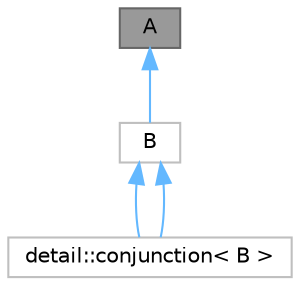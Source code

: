 digraph "A"
{
 // LATEX_PDF_SIZE
  bgcolor="transparent";
  edge [fontname=Helvetica,fontsize=10,labelfontname=Helvetica,labelfontsize=10];
  node [fontname=Helvetica,fontsize=10,shape=box,height=0.2,width=0.4];
  Node1 [id="Node000001",label="A",height=0.2,width=0.4,color="gray40", fillcolor="grey60", style="filled", fontcolor="black",tooltip=" "];
  Node1 -> Node2 [id="edge1_Node000001_Node000002",dir="back",color="steelblue1",style="solid",tooltip=" "];
  Node2 [id="Node000002",label="B",height=0.2,width=0.4,color="grey75", fillcolor="white", style="filled",URL="$classB.html",tooltip=" "];
  Node2 -> Node3 [id="edge2_Node000002_Node000003",dir="back",color="steelblue1",style="solid",tooltip=" "];
  Node3 [id="Node000003",label="detail::conjunction\< B \>",height=0.2,width=0.4,color="grey75", fillcolor="white", style="filled",URL="$structdetail_1_1conjunction_3_01B_01_4.html",tooltip=" "];
  Node2 -> Node3 [id="edge3_Node000002_Node000003",dir="back",color="steelblue1",style="solid",tooltip=" "];
}
